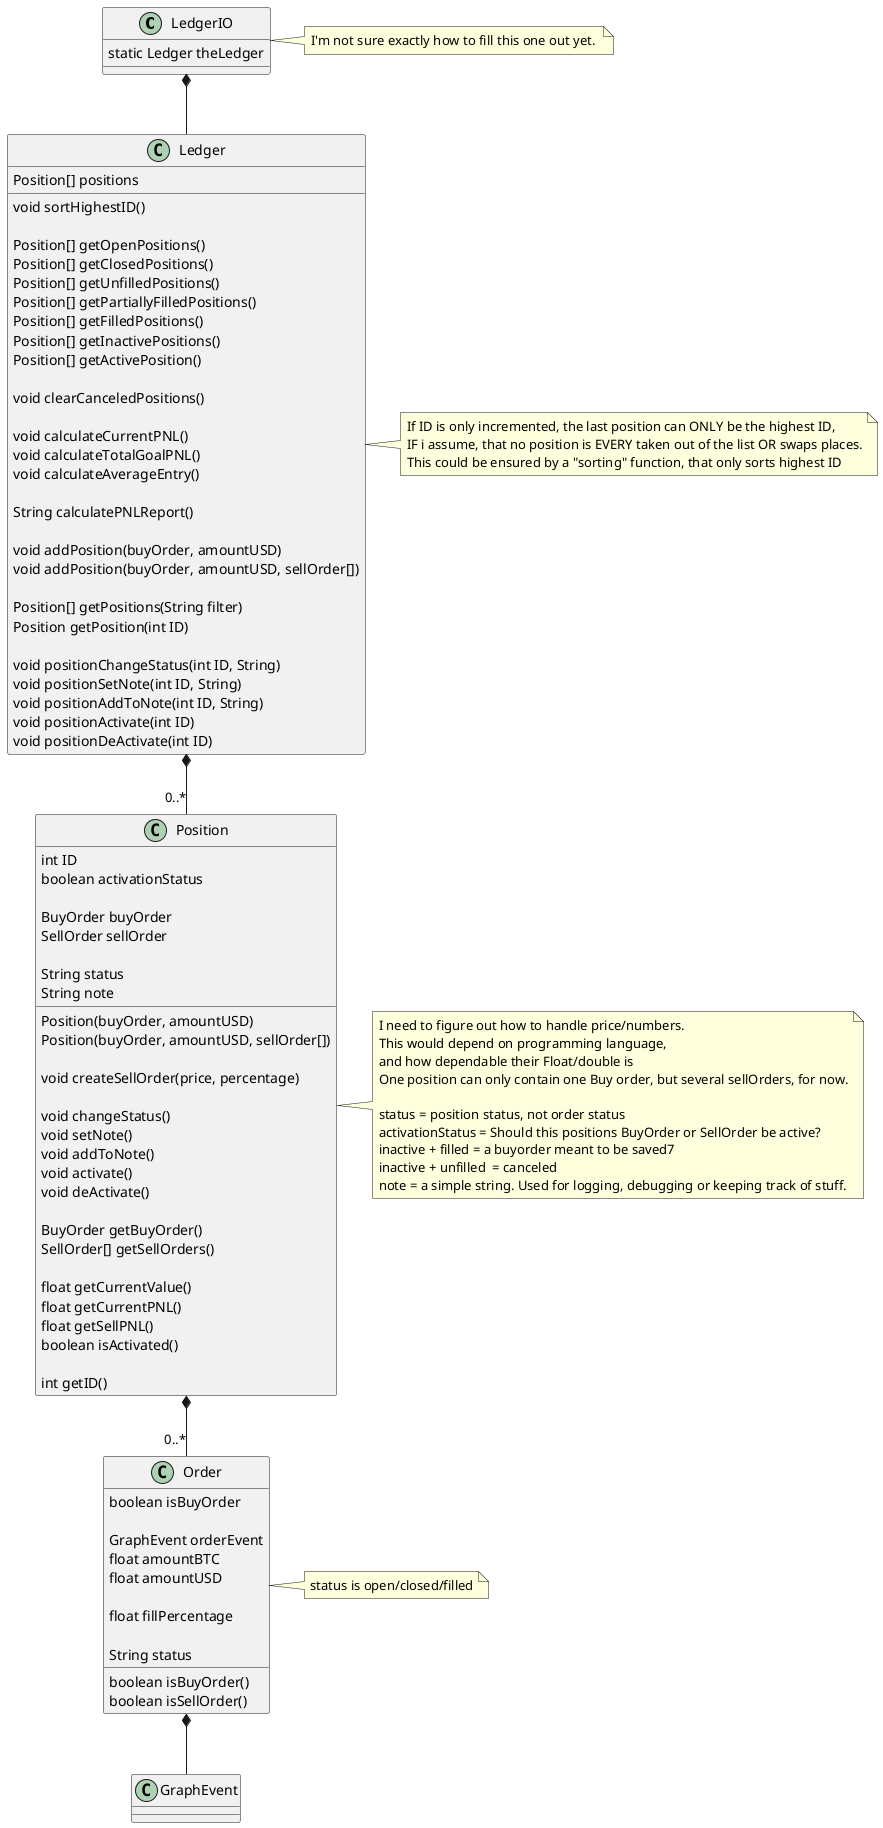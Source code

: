 @startuml
class LedgerIO{
    static Ledger theLedger
}
note right
I'm not sure exactly how to fill this one out yet. 
end note
LedgerIO *-- Ledger


class Ledger{
    Position[] positions
    
    void sortHighestID()

    Position[] getOpenPositions()
    Position[] getClosedPositions()
    Position[] getUnfilledPositions()
    Position[] getPartiallyFilledPositions()
    Position[] getFilledPositions()
    Position[] getInactivePositions()
    Position[] getActivePosition()

    void clearCanceledPositions()
    
    void calculateCurrentPNL()
    void calculateTotalGoalPNL()
    void calculateAverageEntry()

    String calculatePNLReport()

    void addPosition(buyOrder, amountUSD)
    void addPosition(buyOrder, amountUSD, sellOrder[])
    
    Position[] getPositions(String filter)
    Position getPosition(int ID)

    void positionChangeStatus(int ID, String)
    void positionSetNote(int ID, String)
    void positionAddToNote(int ID, String)
    void positionActivate(int ID)
    void positionDeActivate(int ID)


}
note right
If ID is only incremented, the last position can ONLY be the highest ID,
IF i assume, that no position is EVERY taken out of the list OR swaps places.
This could be ensured by a "sorting" function, that only sorts highest ID
end note

Ledger *-- "0..*" Position

Class Position {
    int ID
    boolean activationStatus

    BuyOrder buyOrder
    SellOrder sellOrder

    String status
    String note

    Position(buyOrder, amountUSD)
    Position(buyOrder, amountUSD, sellOrder[])
    
    void createSellOrder(price, percentage)

    void changeStatus()
    void setNote()
    void addToNote()
    void activate()
    void deActivate()

    BuyOrder getBuyOrder()
    SellOrder[] getSellOrders()

    float getCurrentValue()
    float getCurrentPNL()
    float getSellPNL()
    boolean isActivated()

    int getID()
}

note right
I need to figure out how to handle price/numbers.
This would depend on programming language,
and how dependable their Float/double is
One position can only contain one Buy order, but several sellOrders, for now.

status = position status, not order status
activationStatus = Should this positions BuyOrder or SellOrder be active?
inactive + filled = a buyorder meant to be saved7
inactive + unfilled  = canceled
note = a simple string. Used for logging, debugging or keeping track of stuff.
end note

Position *-- "0..*" Order

class Order{
    boolean isBuyOrder

    GraphEvent orderEvent
    float amountBTC
    float amountUSD
    
    float fillPercentage

    String status

    boolean isBuyOrder()
    boolean isSellOrder()
}
note right
status is open/closed/filled
end note

Order *-- GraphEvent

@enduml